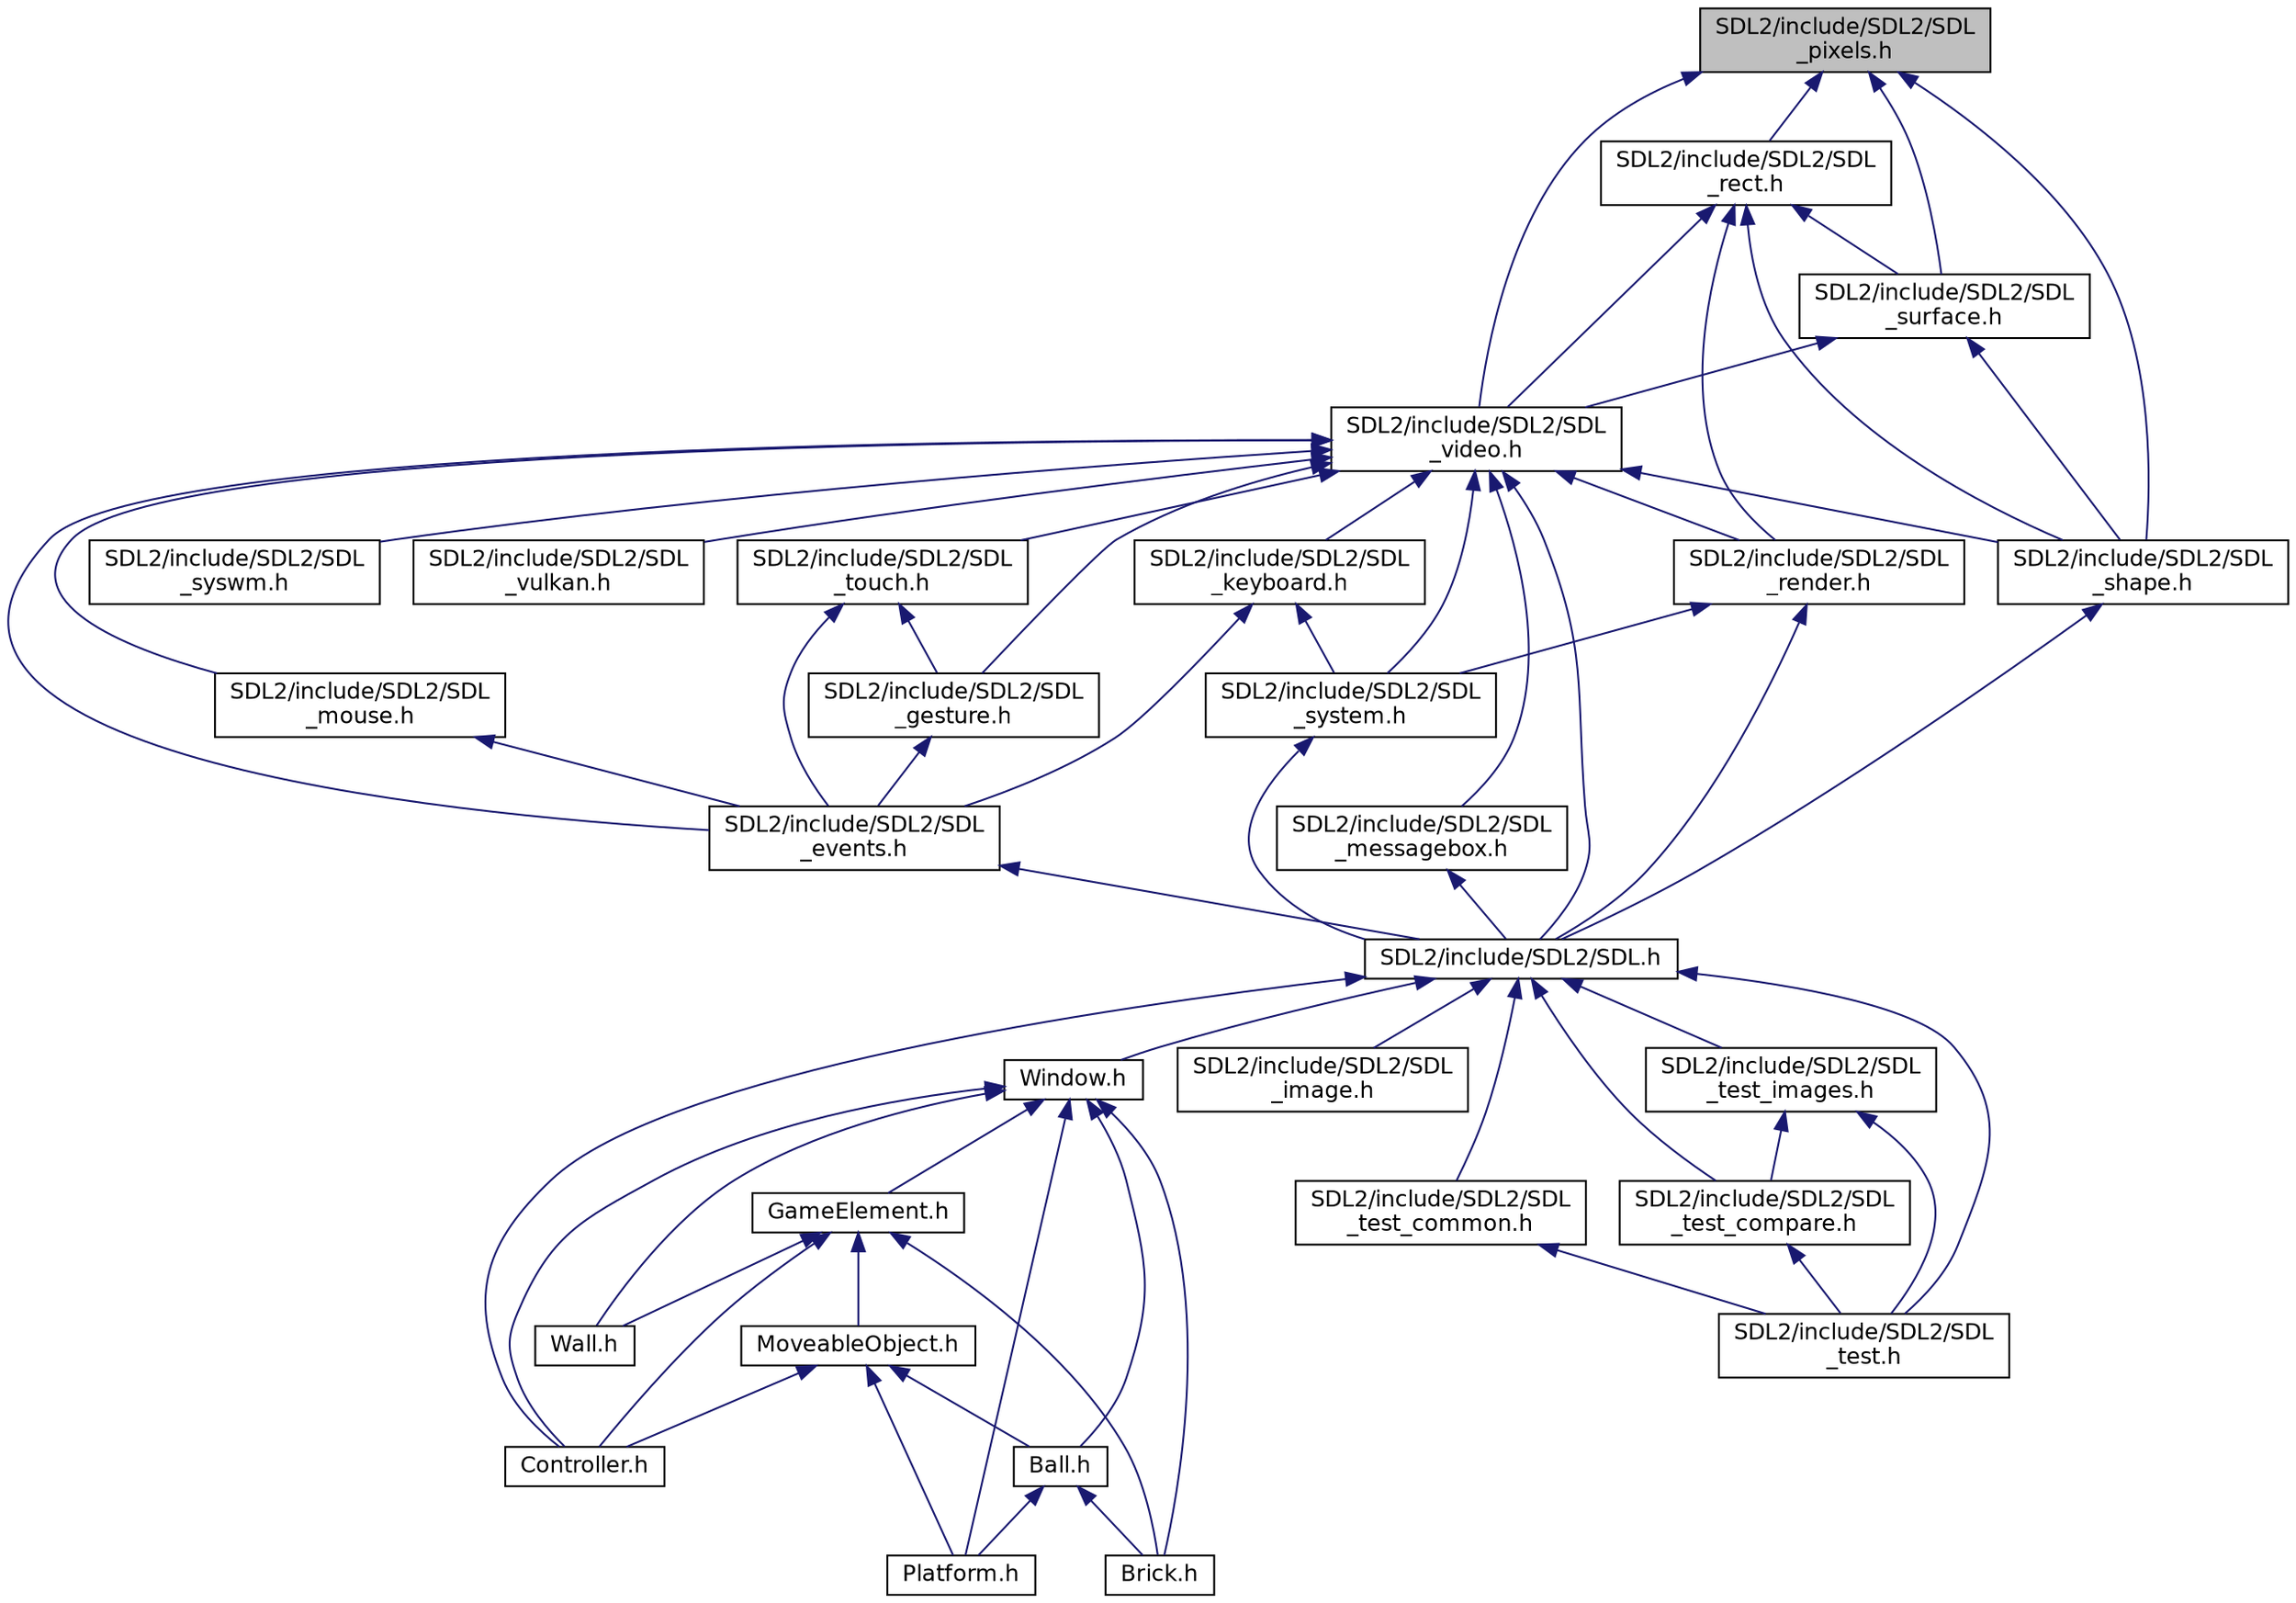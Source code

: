 digraph "SDL2/include/SDL2/SDL_pixels.h"
{
  edge [fontname="Helvetica",fontsize="12",labelfontname="Helvetica",labelfontsize="12"];
  node [fontname="Helvetica",fontsize="12",shape=record];
  Node9 [label="SDL2/include/SDL2/SDL\l_pixels.h",height=0.2,width=0.4,color="black", fillcolor="grey75", style="filled", fontcolor="black"];
  Node9 -> Node10 [dir="back",color="midnightblue",fontsize="12",style="solid",fontname="Helvetica"];
  Node10 [label="SDL2/include/SDL2/SDL\l_video.h",height=0.2,width=0.4,color="black", fillcolor="white", style="filled",URL="$_s_d_l__video_8h.html",tooltip="Header file for SDL video functions. "];
  Node10 -> Node11 [dir="back",color="midnightblue",fontsize="12",style="solid",fontname="Helvetica"];
  Node11 [label="SDL2/include/SDL2/SDL\l_events.h",height=0.2,width=0.4,color="black", fillcolor="white", style="filled",URL="$_s_d_l__events_8h.html",tooltip="Include file for SDL event handling. "];
  Node11 -> Node12 [dir="back",color="midnightblue",fontsize="12",style="solid",fontname="Helvetica"];
  Node12 [label="SDL2/include/SDL2/SDL.h",height=0.2,width=0.4,color="black", fillcolor="white", style="filled",URL="$_s_d_l_8h.html",tooltip="Main include header for the SDL library. "];
  Node12 -> Node13 [dir="back",color="midnightblue",fontsize="12",style="solid",fontname="Helvetica"];
  Node13 [label="Window.h",height=0.2,width=0.4,color="black", fillcolor="white", style="filled",URL="$_window_8h_source.html"];
  Node13 -> Node14 [dir="back",color="midnightblue",fontsize="12",style="solid",fontname="Helvetica"];
  Node14 [label="Ball.h",height=0.2,width=0.4,color="black", fillcolor="white", style="filled",URL="$_ball_8h_source.html"];
  Node14 -> Node15 [dir="back",color="midnightblue",fontsize="12",style="solid",fontname="Helvetica"];
  Node15 [label="Brick.h",height=0.2,width=0.4,color="black", fillcolor="white", style="filled",URL="$_brick_8h_source.html"];
  Node14 -> Node16 [dir="back",color="midnightblue",fontsize="12",style="solid",fontname="Helvetica"];
  Node16 [label="Platform.h",height=0.2,width=0.4,color="black", fillcolor="white", style="filled",URL="$_platform_8h_source.html"];
  Node13 -> Node17 [dir="back",color="midnightblue",fontsize="12",style="solid",fontname="Helvetica"];
  Node17 [label="GameElement.h",height=0.2,width=0.4,color="black", fillcolor="white", style="filled",URL="$_game_element_8h_source.html"];
  Node17 -> Node18 [dir="back",color="midnightblue",fontsize="12",style="solid",fontname="Helvetica"];
  Node18 [label="MoveableObject.h",height=0.2,width=0.4,color="black", fillcolor="white", style="filled",URL="$_moveable_object_8h_source.html"];
  Node18 -> Node14 [dir="back",color="midnightblue",fontsize="12",style="solid",fontname="Helvetica"];
  Node18 -> Node19 [dir="back",color="midnightblue",fontsize="12",style="solid",fontname="Helvetica"];
  Node19 [label="Controller.h",height=0.2,width=0.4,color="black", fillcolor="white", style="filled",URL="$_controller_8h_source.html"];
  Node18 -> Node16 [dir="back",color="midnightblue",fontsize="12",style="solid",fontname="Helvetica"];
  Node17 -> Node15 [dir="back",color="midnightblue",fontsize="12",style="solid",fontname="Helvetica"];
  Node17 -> Node19 [dir="back",color="midnightblue",fontsize="12",style="solid",fontname="Helvetica"];
  Node17 -> Node20 [dir="back",color="midnightblue",fontsize="12",style="solid",fontname="Helvetica"];
  Node20 [label="Wall.h",height=0.2,width=0.4,color="black", fillcolor="white", style="filled",URL="$_wall_8h_source.html"];
  Node13 -> Node15 [dir="back",color="midnightblue",fontsize="12",style="solid",fontname="Helvetica"];
  Node13 -> Node19 [dir="back",color="midnightblue",fontsize="12",style="solid",fontname="Helvetica"];
  Node13 -> Node16 [dir="back",color="midnightblue",fontsize="12",style="solid",fontname="Helvetica"];
  Node13 -> Node20 [dir="back",color="midnightblue",fontsize="12",style="solid",fontname="Helvetica"];
  Node12 -> Node19 [dir="back",color="midnightblue",fontsize="12",style="solid",fontname="Helvetica"];
  Node12 -> Node21 [dir="back",color="midnightblue",fontsize="12",style="solid",fontname="Helvetica"];
  Node21 [label="SDL2/include/SDL2/SDL\l_image.h",height=0.2,width=0.4,color="black", fillcolor="white", style="filled",URL="$_s_d_l__image_8h_source.html"];
  Node12 -> Node22 [dir="back",color="midnightblue",fontsize="12",style="solid",fontname="Helvetica"];
  Node22 [label="SDL2/include/SDL2/SDL\l_test.h",height=0.2,width=0.4,color="black", fillcolor="white", style="filled",URL="$_s_d_l__test_8h.html",tooltip="Include file for SDL test framework. "];
  Node12 -> Node23 [dir="back",color="midnightblue",fontsize="12",style="solid",fontname="Helvetica"];
  Node23 [label="SDL2/include/SDL2/SDL\l_test_common.h",height=0.2,width=0.4,color="black", fillcolor="white", style="filled",URL="$_s_d_l__test__common_8h.html",tooltip="Include file for SDL test framework. "];
  Node23 -> Node22 [dir="back",color="midnightblue",fontsize="12",style="solid",fontname="Helvetica"];
  Node12 -> Node24 [dir="back",color="midnightblue",fontsize="12",style="solid",fontname="Helvetica"];
  Node24 [label="SDL2/include/SDL2/SDL\l_test_compare.h",height=0.2,width=0.4,color="black", fillcolor="white", style="filled",URL="$_s_d_l__test__compare_8h.html",tooltip="Include file for SDL test framework. "];
  Node24 -> Node22 [dir="back",color="midnightblue",fontsize="12",style="solid",fontname="Helvetica"];
  Node12 -> Node25 [dir="back",color="midnightblue",fontsize="12",style="solid",fontname="Helvetica"];
  Node25 [label="SDL2/include/SDL2/SDL\l_test_images.h",height=0.2,width=0.4,color="black", fillcolor="white", style="filled",URL="$_s_d_l__test__images_8h.html",tooltip="Include file for SDL test framework. "];
  Node25 -> Node24 [dir="back",color="midnightblue",fontsize="12",style="solid",fontname="Helvetica"];
  Node25 -> Node22 [dir="back",color="midnightblue",fontsize="12",style="solid",fontname="Helvetica"];
  Node10 -> Node26 [dir="back",color="midnightblue",fontsize="12",style="solid",fontname="Helvetica"];
  Node26 [label="SDL2/include/SDL2/SDL\l_keyboard.h",height=0.2,width=0.4,color="black", fillcolor="white", style="filled",URL="$_s_d_l__keyboard_8h.html",tooltip="Include file for SDL keyboard event handling. "];
  Node26 -> Node11 [dir="back",color="midnightblue",fontsize="12",style="solid",fontname="Helvetica"];
  Node26 -> Node27 [dir="back",color="midnightblue",fontsize="12",style="solid",fontname="Helvetica"];
  Node27 [label="SDL2/include/SDL2/SDL\l_system.h",height=0.2,width=0.4,color="black", fillcolor="white", style="filled",URL="$_s_d_l__system_8h.html",tooltip="Include file for platform specific SDL API functions. "];
  Node27 -> Node12 [dir="back",color="midnightblue",fontsize="12",style="solid",fontname="Helvetica"];
  Node10 -> Node28 [dir="back",color="midnightblue",fontsize="12",style="solid",fontname="Helvetica"];
  Node28 [label="SDL2/include/SDL2/SDL\l_mouse.h",height=0.2,width=0.4,color="black", fillcolor="white", style="filled",URL="$_s_d_l__mouse_8h.html",tooltip="Include file for SDL mouse event handling. "];
  Node28 -> Node11 [dir="back",color="midnightblue",fontsize="12",style="solid",fontname="Helvetica"];
  Node10 -> Node29 [dir="back",color="midnightblue",fontsize="12",style="solid",fontname="Helvetica"];
  Node29 [label="SDL2/include/SDL2/SDL\l_gesture.h",height=0.2,width=0.4,color="black", fillcolor="white", style="filled",URL="$_s_d_l__gesture_8h.html",tooltip="Include file for SDL gesture event handling. "];
  Node29 -> Node11 [dir="back",color="midnightblue",fontsize="12",style="solid",fontname="Helvetica"];
  Node10 -> Node30 [dir="back",color="midnightblue",fontsize="12",style="solid",fontname="Helvetica"];
  Node30 [label="SDL2/include/SDL2/SDL\l_touch.h",height=0.2,width=0.4,color="black", fillcolor="white", style="filled",URL="$_s_d_l__touch_8h.html",tooltip="Include file for SDL touch event handling. "];
  Node30 -> Node29 [dir="back",color="midnightblue",fontsize="12",style="solid",fontname="Helvetica"];
  Node30 -> Node11 [dir="back",color="midnightblue",fontsize="12",style="solid",fontname="Helvetica"];
  Node10 -> Node31 [dir="back",color="midnightblue",fontsize="12",style="solid",fontname="Helvetica"];
  Node31 [label="SDL2/include/SDL2/SDL\l_messagebox.h",height=0.2,width=0.4,color="black", fillcolor="white", style="filled",URL="$_s_d_l__messagebox_8h_source.html"];
  Node31 -> Node12 [dir="back",color="midnightblue",fontsize="12",style="solid",fontname="Helvetica"];
  Node10 -> Node32 [dir="back",color="midnightblue",fontsize="12",style="solid",fontname="Helvetica"];
  Node32 [label="SDL2/include/SDL2/SDL\l_render.h",height=0.2,width=0.4,color="black", fillcolor="white", style="filled",URL="$_s_d_l__render_8h.html",tooltip="Header file for SDL 2D rendering functions. "];
  Node32 -> Node12 [dir="back",color="midnightblue",fontsize="12",style="solid",fontname="Helvetica"];
  Node32 -> Node27 [dir="back",color="midnightblue",fontsize="12",style="solid",fontname="Helvetica"];
  Node10 -> Node33 [dir="back",color="midnightblue",fontsize="12",style="solid",fontname="Helvetica"];
  Node33 [label="SDL2/include/SDL2/SDL\l_shape.h",height=0.2,width=0.4,color="black", fillcolor="white", style="filled",URL="$_s_d_l__shape_8h.html",tooltip="Header file for the shaped window API. "];
  Node33 -> Node12 [dir="back",color="midnightblue",fontsize="12",style="solid",fontname="Helvetica"];
  Node10 -> Node27 [dir="back",color="midnightblue",fontsize="12",style="solid",fontname="Helvetica"];
  Node10 -> Node12 [dir="back",color="midnightblue",fontsize="12",style="solid",fontname="Helvetica"];
  Node10 -> Node34 [dir="back",color="midnightblue",fontsize="12",style="solid",fontname="Helvetica"];
  Node34 [label="SDL2/include/SDL2/SDL\l_syswm.h",height=0.2,width=0.4,color="black", fillcolor="white", style="filled",URL="$_s_d_l__syswm_8h.html",tooltip="Include file for SDL custom system window manager hooks. "];
  Node10 -> Node35 [dir="back",color="midnightblue",fontsize="12",style="solid",fontname="Helvetica"];
  Node35 [label="SDL2/include/SDL2/SDL\l_vulkan.h",height=0.2,width=0.4,color="black", fillcolor="white", style="filled",URL="$_s_d_l__vulkan_8h.html",tooltip="Header file for functions to creating Vulkan surfaces on SDL windows. "];
  Node9 -> Node36 [dir="back",color="midnightblue",fontsize="12",style="solid",fontname="Helvetica"];
  Node36 [label="SDL2/include/SDL2/SDL\l_rect.h",height=0.2,width=0.4,color="black", fillcolor="white", style="filled",URL="$_s_d_l__rect_8h.html",tooltip="Header file for SDL_rect definition and management functions. "];
  Node36 -> Node10 [dir="back",color="midnightblue",fontsize="12",style="solid",fontname="Helvetica"];
  Node36 -> Node37 [dir="back",color="midnightblue",fontsize="12",style="solid",fontname="Helvetica"];
  Node37 [label="SDL2/include/SDL2/SDL\l_surface.h",height=0.2,width=0.4,color="black", fillcolor="white", style="filled",URL="$_s_d_l__surface_8h.html",tooltip="Header file for SDL_Surface definition and management functions. "];
  Node37 -> Node10 [dir="back",color="midnightblue",fontsize="12",style="solid",fontname="Helvetica"];
  Node37 -> Node33 [dir="back",color="midnightblue",fontsize="12",style="solid",fontname="Helvetica"];
  Node36 -> Node32 [dir="back",color="midnightblue",fontsize="12",style="solid",fontname="Helvetica"];
  Node36 -> Node33 [dir="back",color="midnightblue",fontsize="12",style="solid",fontname="Helvetica"];
  Node9 -> Node37 [dir="back",color="midnightblue",fontsize="12",style="solid",fontname="Helvetica"];
  Node9 -> Node33 [dir="back",color="midnightblue",fontsize="12",style="solid",fontname="Helvetica"];
}
